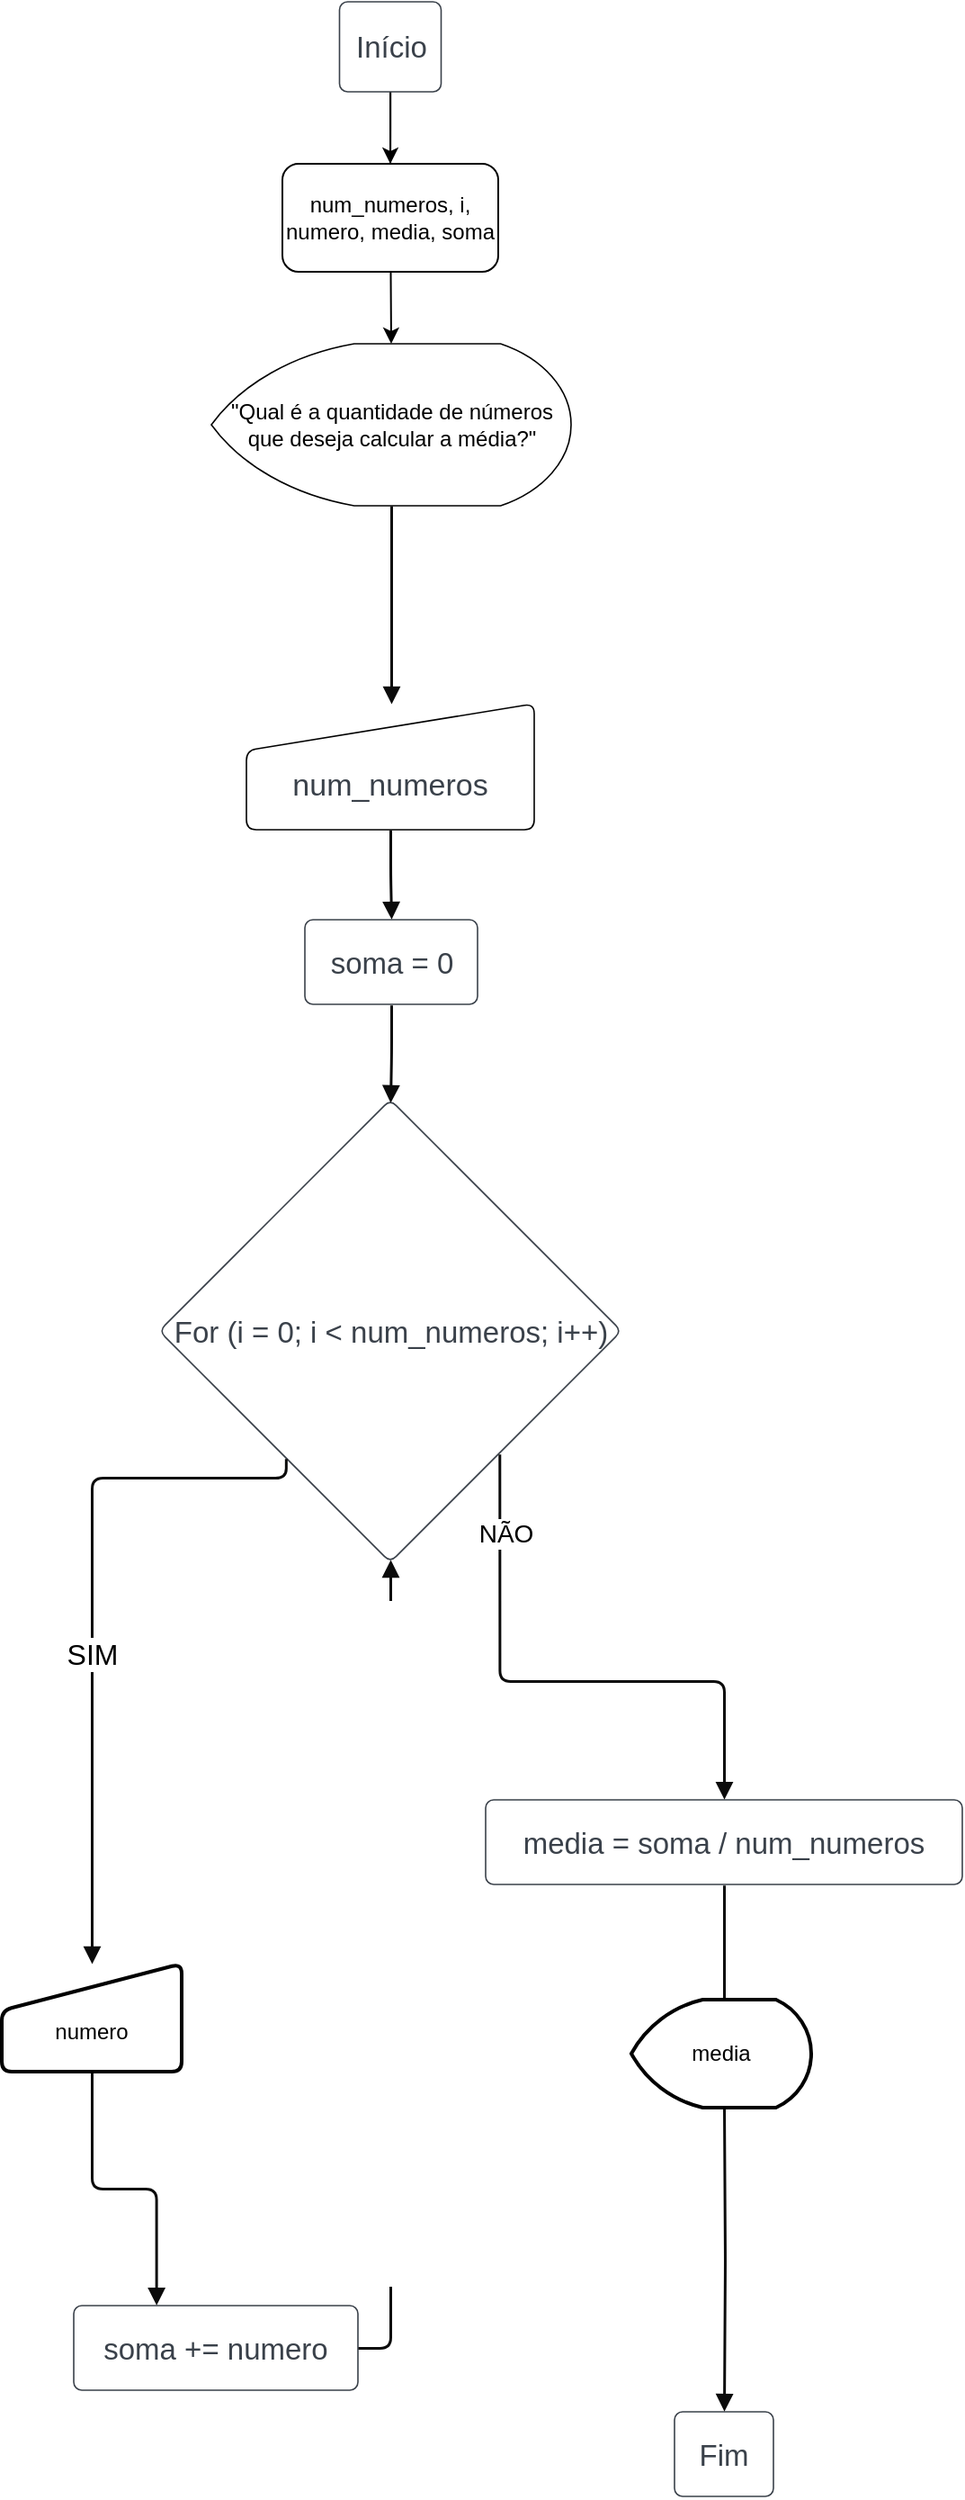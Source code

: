 <mxfile version="24.1.0" type="device">
  <diagram name="Página-1" id="CO9XQqCM3-qVdGJLoyxs">
    <mxGraphModel dx="2927" dy="1060" grid="1" gridSize="10" guides="1" tooltips="1" connect="1" arrows="1" fold="1" page="1" pageScale="1" pageWidth="827" pageHeight="1169" math="0" shadow="0">
      <root>
        <mxCell id="0" />
        <mxCell id="1" parent="0" />
        <mxCell id="69vIitxi2W3JChhDYb9d-1" value="For (i = 0; i &amp;lt; num_numeros; i++)" style="html=1;overflow=block;blockSpacing=1;whiteSpace=wrap;rhombus;fontSize=16.5;fontColor=#3a414a;align=center;spacing=3.8;strokeColor=#3a414a;rounded=1;absoluteArcSize=1;arcSize=9;fillColor=#ffffff;strokeWidth=0.8;lucidId=~STmktq-.ZrW;" vertex="1" parent="1">
          <mxGeometry x="-682.5" y="780" width="257" height="257" as="geometry" />
        </mxCell>
        <mxCell id="69vIitxi2W3JChhDYb9d-3" value="media = soma / num_numeros" style="html=1;overflow=block;blockSpacing=1;whiteSpace=wrap;fontSize=16.5;fontColor=#3a414a;align=center;spacing=9;strokeColor=#3a414a;rounded=1;absoluteArcSize=1;arcSize=9;fillColor=#ffffff;strokeWidth=0.8;lucidId=aTTmV9Z9RBZ1;" vertex="1" parent="1">
          <mxGeometry x="-501" y="1169" width="265" height="47" as="geometry" />
        </mxCell>
        <mxCell id="69vIitxi2W3JChhDYb9d-8" value="soma += numero" style="html=1;overflow=block;blockSpacing=1;whiteSpace=wrap;fontSize=16.5;fontColor=#3a414a;align=center;spacing=9;strokeColor=#3a414a;rounded=1;absoluteArcSize=1;arcSize=9;fillColor=#ffffff;strokeWidth=0.8;lucidId=aTTmMsLCJWmU;" vertex="1" parent="1">
          <mxGeometry x="-730" y="1450" width="158" height="47" as="geometry" />
        </mxCell>
        <mxCell id="69vIitxi2W3JChhDYb9d-10" value="soma = 0" style="html=1;overflow=block;blockSpacing=1;whiteSpace=wrap;fontSize=16.5;fontColor=#3a414a;align=center;spacing=9;strokeColor=#3a414a;rounded=1;absoluteArcSize=1;arcSize=9;fillColor=#ffffff;strokeWidth=0.8;lucidId=aTTmSi5_~KS~;" vertex="1" parent="1">
          <mxGeometry x="-601.5" y="680" width="96" height="47" as="geometry" />
        </mxCell>
        <mxCell id="69vIitxi2W3JChhDYb9d-40" value="" style="edgeStyle=orthogonalEdgeStyle;rounded=0;orthogonalLoop=1;jettySize=auto;html=1;" edge="1" parent="1" source="69vIitxi2W3JChhDYb9d-11" target="69vIitxi2W3JChhDYb9d-37">
          <mxGeometry relative="1" as="geometry" />
        </mxCell>
        <mxCell id="69vIitxi2W3JChhDYb9d-48" value="" style="edgeStyle=orthogonalEdgeStyle;rounded=0;orthogonalLoop=1;jettySize=auto;html=1;" edge="1" parent="1" source="69vIitxi2W3JChhDYb9d-11" target="69vIitxi2W3JChhDYb9d-47">
          <mxGeometry relative="1" as="geometry" />
        </mxCell>
        <mxCell id="69vIitxi2W3JChhDYb9d-11" value="Início" style="html=1;overflow=block;blockSpacing=1;whiteSpace=wrap;fontSize=16.5;fontColor=#3a414a;align=center;spacing=9;strokeColor=#3a414a;rounded=1;absoluteArcSize=1;arcSize=9;fillColor=#ffffff;strokeWidth=0.8;lucidId=aTTm31xdy-kA;" vertex="1" parent="1">
          <mxGeometry x="-582.25" y="170" width="56.5" height="50" as="geometry" />
        </mxCell>
        <mxCell id="69vIitxi2W3JChhDYb9d-12" value="Fim" style="html=1;overflow=block;blockSpacing=1;whiteSpace=wrap;fontSize=16.5;fontColor=#3a414a;align=center;spacing=9;strokeColor=#3a414a;rounded=1;absoluteArcSize=1;arcSize=9;fillColor=#ffffff;strokeWidth=0.8;lucidId=aTTmLILKkHqs;" vertex="1" parent="1">
          <mxGeometry x="-396" y="1509" width="55" height="47" as="geometry" />
        </mxCell>
        <mxCell id="69vIitxi2W3JChhDYb9d-17" value="" style="html=1;jettySize=18;whiteSpace=wrap;fontSize=13;strokeColor=#0b0b0b;strokeWidth=1.5;rounded=1;arcSize=12;edgeStyle=orthogonalEdgeStyle;startArrow=none;endArrow=block;endFill=1;exitX=0.5;exitY=1;exitPerimeter=0;lucidId=aTTmg1u5X.V2;exitDx=0;exitDy=0;entryX=0.5;entryY=0;entryDx=0;entryDy=0;" edge="1" parent="1" source="69vIitxi2W3JChhDYb9d-37" target="69vIitxi2W3JChhDYb9d-38">
          <mxGeometry width="100" height="100" relative="1" as="geometry">
            <Array as="points">
              <mxPoint x="-554" y="560" />
            </Array>
            <mxPoint x="-553.5" y="72.376" as="sourcePoint" />
            <mxPoint x="-170" y="470" as="targetPoint" />
          </mxGeometry>
        </mxCell>
        <mxCell id="69vIitxi2W3JChhDYb9d-18" value="" style="text;html=1;resizable=0;labelBackgroundColor=default;align=center;verticalAlign=middle;fontSize=13;" vertex="1" parent="69vIitxi2W3JChhDYb9d-17">
          <mxGeometry relative="1" as="geometry" />
        </mxCell>
        <mxCell id="69vIitxi2W3JChhDYb9d-19" value="" style="html=1;jettySize=18;whiteSpace=wrap;fontSize=13;strokeColor=#0b0b0b;strokeWidth=1.5;rounded=1;arcSize=12;edgeStyle=orthogonalEdgeStyle;startArrow=none;endArrow=block;endFill=1;exitX=0.5;exitY=1;entryX=0.5;entryY=-0.008;entryPerimeter=0;lucidId=aTTmr5mINawX;exitDx=0;exitDy=0;" edge="1" parent="1" source="69vIitxi2W3JChhDYb9d-38" target="69vIitxi2W3JChhDYb9d-10">
          <mxGeometry width="100" height="100" relative="1" as="geometry">
            <Array as="points" />
            <mxPoint x="-554" y="420.584" as="sourcePoint" />
          </mxGeometry>
        </mxCell>
        <mxCell id="69vIitxi2W3JChhDYb9d-20" value="" style="text;html=1;resizable=0;labelBackgroundColor=default;align=center;verticalAlign=middle;fontSize=13;" vertex="1" parent="69vIitxi2W3JChhDYb9d-19">
          <mxGeometry relative="1" as="geometry" />
        </mxCell>
        <mxCell id="69vIitxi2W3JChhDYb9d-21" value="" style="html=1;jettySize=18;whiteSpace=wrap;fontSize=13;strokeColor=#0b0b0b;strokeWidth=1.5;rounded=1;arcSize=12;edgeStyle=orthogonalEdgeStyle;startArrow=none;endArrow=block;endFill=1;exitX=0.5;exitY=1.008;exitPerimeter=0;entryX=0.5;entryY=0.006;entryPerimeter=0;lucidId=aTTmvQp92aQG;" edge="1" parent="1" source="69vIitxi2W3JChhDYb9d-10" target="69vIitxi2W3JChhDYb9d-1">
          <mxGeometry width="100" height="100" relative="1" as="geometry">
            <Array as="points" />
          </mxGeometry>
        </mxCell>
        <mxCell id="69vIitxi2W3JChhDYb9d-22" value="" style="text;html=1;resizable=0;labelBackgroundColor=default;align=center;verticalAlign=middle;fontSize=13;" vertex="1" parent="69vIitxi2W3JChhDYb9d-21">
          <mxGeometry relative="1" as="geometry" />
        </mxCell>
        <mxCell id="69vIitxi2W3JChhDYb9d-23" value="" style="html=1;jettySize=18;whiteSpace=wrap;fontSize=13;strokeColor=#0b0b0b;strokeWidth=1.5;rounded=1;arcSize=12;edgeStyle=orthogonalEdgeStyle;startArrow=none;endArrow=block;endFill=1;exitX=0.274;exitY=0.776;exitPerimeter=0;lucidId=aTTm4WStUh4j;entryX=0.5;entryY=0;entryDx=0;entryDy=0;" edge="1" parent="1" source="69vIitxi2W3JChhDYb9d-1" target="69vIitxi2W3JChhDYb9d-44">
          <mxGeometry width="100" height="100" relative="1" as="geometry">
            <Array as="points">
              <mxPoint x="-612" y="990" />
              <mxPoint x="-720" y="990" />
            </Array>
            <mxPoint x="-720" y="1250" as="targetPoint" />
          </mxGeometry>
        </mxCell>
        <mxCell id="69vIitxi2W3JChhDYb9d-24" value="" style="text;html=1;resizable=0;labelBackgroundColor=default;align=center;verticalAlign=middle;fontSize=13;" vertex="1" parent="69vIitxi2W3JChhDYb9d-23">
          <mxGeometry relative="1" as="geometry" />
        </mxCell>
        <mxCell id="69vIitxi2W3JChhDYb9d-42" value="&lt;span data-lucid-content=&quot;{&amp;quot;t&amp;quot;:&amp;quot;Para cada i&amp;quot;,&amp;quot;m&amp;quot;:[]}&quot; data-lucid-type=&quot;application/vnd.lucid.text&quot;&gt;&lt;font style=&quot;font-size: 16px;&quot;&gt;SIM&lt;/font&gt;&lt;/span&gt;" style="edgeLabel;html=1;align=center;verticalAlign=middle;resizable=0;points=[];" vertex="1" connectable="0" parent="69vIitxi2W3JChhDYb9d-23">
          <mxGeometry x="-0.011" y="-4" relative="1" as="geometry">
            <mxPoint x="4" y="24" as="offset" />
          </mxGeometry>
        </mxCell>
        <mxCell id="69vIitxi2W3JChhDYb9d-27" value="" style="html=1;jettySize=18;whiteSpace=wrap;fontSize=13;strokeColor=#0b0b0b;strokeWidth=1.5;rounded=1;arcSize=12;edgeStyle=orthogonalEdgeStyle;startArrow=none;endArrow=block;endFill=1;exitX=0.5;exitY=1;entryX=0.29;entryY=-0.008;entryPerimeter=0;lucidId=aTTmPYVaQRWA;exitDx=0;exitDy=0;" edge="1" parent="1" source="69vIitxi2W3JChhDYb9d-44" target="69vIitxi2W3JChhDYb9d-8">
          <mxGeometry width="100" height="100" relative="1" as="geometry">
            <Array as="points" />
            <mxPoint x="-720" y="1396.576" as="sourcePoint" />
          </mxGeometry>
        </mxCell>
        <mxCell id="69vIitxi2W3JChhDYb9d-28" value="" style="text;html=1;resizable=0;labelBackgroundColor=default;align=center;verticalAlign=middle;fontSize=13;" vertex="1" parent="69vIitxi2W3JChhDYb9d-27">
          <mxGeometry relative="1" as="geometry" />
        </mxCell>
        <mxCell id="69vIitxi2W3JChhDYb9d-29" value="" style="html=1;jettySize=18;whiteSpace=wrap;fontSize=13;strokeColor=#0b0b0b;strokeWidth=1.5;rounded=1;arcSize=12;edgeStyle=orthogonalEdgeStyle;startArrow=none;endArrow=block;endFill=1;exitX=1;exitY=0.5;entryX=0.5;entryY=0.994;entryPerimeter=0;lucidId=aTTmyASt92nn;exitDx=0;exitDy=0;" edge="1" parent="1" source="69vIitxi2W3JChhDYb9d-8" target="69vIitxi2W3JChhDYb9d-1">
          <mxGeometry width="100" height="100" relative="1" as="geometry">
            <Array as="points">
              <mxPoint x="-554" y="1474" />
            </Array>
          </mxGeometry>
        </mxCell>
        <mxCell id="69vIitxi2W3JChhDYb9d-30" value="" style="text;html=1;resizable=0;labelBackgroundColor=default;align=center;verticalAlign=middle;fontSize=13;" vertex="1" parent="69vIitxi2W3JChhDYb9d-29">
          <mxGeometry relative="1" as="geometry" />
        </mxCell>
        <mxCell id="69vIitxi2W3JChhDYb9d-31" value="" style="html=1;jettySize=18;whiteSpace=wrap;fontSize=13;strokeColor=#0b0b0b;strokeWidth=1.5;rounded=1;arcSize=12;edgeStyle=orthogonalEdgeStyle;startArrow=none;endArrow=block;endFill=1;exitX=0.736;exitY=0.766;exitPerimeter=0;entryX=0.5;entryY=-0.008;entryPerimeter=0;lucidId=aTTmi.9Zo7aa;" edge="1" parent="1" source="69vIitxi2W3JChhDYb9d-1" target="69vIitxi2W3JChhDYb9d-3">
          <mxGeometry width="100" height="100" relative="1" as="geometry">
            <Array as="points" />
          </mxGeometry>
        </mxCell>
        <mxCell id="69vIitxi2W3JChhDYb9d-32" value="" style="text;html=1;resizable=0;labelBackgroundColor=default;align=center;verticalAlign=middle;fontSize=13;" vertex="1" parent="69vIitxi2W3JChhDYb9d-31">
          <mxGeometry relative="1" as="geometry" />
        </mxCell>
        <mxCell id="69vIitxi2W3JChhDYb9d-43" value="&lt;font style=&quot;font-size: 14px;&quot;&gt;NÃO&lt;/font&gt;" style="edgeLabel;html=1;align=center;verticalAlign=middle;resizable=0;points=[];" vertex="1" connectable="0" parent="69vIitxi2W3JChhDYb9d-31">
          <mxGeometry x="-0.767" y="3" relative="1" as="geometry">
            <mxPoint y="7" as="offset" />
          </mxGeometry>
        </mxCell>
        <mxCell id="69vIitxi2W3JChhDYb9d-33" value="" style="html=1;jettySize=18;whiteSpace=wrap;fontSize=13;strokeColor=#0b0b0b;strokeWidth=1.5;rounded=1;arcSize=12;edgeStyle=orthogonalEdgeStyle;startArrow=none;endArrow=block;endFill=1;exitX=0.5;exitY=1.008;exitPerimeter=0;entryX=0.5;entryY=-0.008;entryPerimeter=0;lucidId=aTTmct0bC9Ja;" edge="1" parent="1" source="69vIitxi2W3JChhDYb9d-3">
          <mxGeometry width="100" height="100" relative="1" as="geometry">
            <Array as="points" />
            <mxPoint x="-368.5" y="1291.624" as="targetPoint" />
          </mxGeometry>
        </mxCell>
        <mxCell id="69vIitxi2W3JChhDYb9d-34" value="" style="text;html=1;resizable=0;labelBackgroundColor=default;align=center;verticalAlign=middle;fontSize=13;" vertex="1" parent="69vIitxi2W3JChhDYb9d-33">
          <mxGeometry relative="1" as="geometry" />
        </mxCell>
        <mxCell id="69vIitxi2W3JChhDYb9d-35" value="" style="html=1;jettySize=18;whiteSpace=wrap;fontSize=13;strokeColor=#0b0b0b;strokeWidth=1.5;rounded=1;arcSize=12;edgeStyle=orthogonalEdgeStyle;startArrow=none;endArrow=block;endFill=1;exitX=0.5;exitY=1.008;exitPerimeter=0;entryX=0.5;entryY=-0.008;entryPerimeter=0;lucidId=aTTmKtM1YdUU;" edge="1" parent="1" target="69vIitxi2W3JChhDYb9d-12">
          <mxGeometry width="100" height="100" relative="1" as="geometry">
            <Array as="points" />
            <mxPoint x="-368.5" y="1339.376" as="sourcePoint" />
          </mxGeometry>
        </mxCell>
        <mxCell id="69vIitxi2W3JChhDYb9d-36" value="" style="text;html=1;resizable=0;labelBackgroundColor=default;align=center;verticalAlign=middle;fontSize=13;" vertex="1" parent="69vIitxi2W3JChhDYb9d-35">
          <mxGeometry relative="1" as="geometry" />
        </mxCell>
        <mxCell id="69vIitxi2W3JChhDYb9d-37" value="&quot;Qual é a quantidade de números que deseja calcular a média?&quot;" style="strokeWidth=0.8;html=1;shape=mxgraph.flowchart.display;whiteSpace=wrap;" vertex="1" parent="1">
          <mxGeometry x="-653.5" y="360" width="200" height="90" as="geometry" />
        </mxCell>
        <mxCell id="69vIitxi2W3JChhDYb9d-38" value="&lt;div&gt;&lt;span style=&quot;color: rgb(58, 65, 74); font-size: 17px;&quot;&gt;&lt;br&gt;&lt;/span&gt;&lt;/div&gt;&lt;span style=&quot;color: rgb(58, 65, 74); font-size: 17px;&quot;&gt;num_numeros&lt;/span&gt;" style="html=1;strokeWidth=0.8;shape=manualInput;whiteSpace=wrap;rounded=1;size=26;arcSize=11;" vertex="1" parent="1">
          <mxGeometry x="-634" y="560" width="160" height="70" as="geometry" />
        </mxCell>
        <mxCell id="69vIitxi2W3JChhDYb9d-44" value="&lt;div&gt;&lt;br&gt;&lt;/div&gt;&lt;div&gt;numero&lt;/div&gt;" style="html=1;strokeWidth=2;shape=manualInput;whiteSpace=wrap;rounded=1;size=26;arcSize=11;" vertex="1" parent="1">
          <mxGeometry x="-770" y="1260" width="100" height="60" as="geometry" />
        </mxCell>
        <mxCell id="69vIitxi2W3JChhDYb9d-46" value="media" style="strokeWidth=2;html=1;shape=mxgraph.flowchart.display;whiteSpace=wrap;" vertex="1" parent="1">
          <mxGeometry x="-420" y="1280" width="100" height="60" as="geometry" />
        </mxCell>
        <mxCell id="69vIitxi2W3JChhDYb9d-47" value="num_numeros, i, numero, media, soma" style="rounded=1;whiteSpace=wrap;html=1;" vertex="1" parent="1">
          <mxGeometry x="-614" y="260" width="120" height="60" as="geometry" />
        </mxCell>
      </root>
    </mxGraphModel>
  </diagram>
</mxfile>
